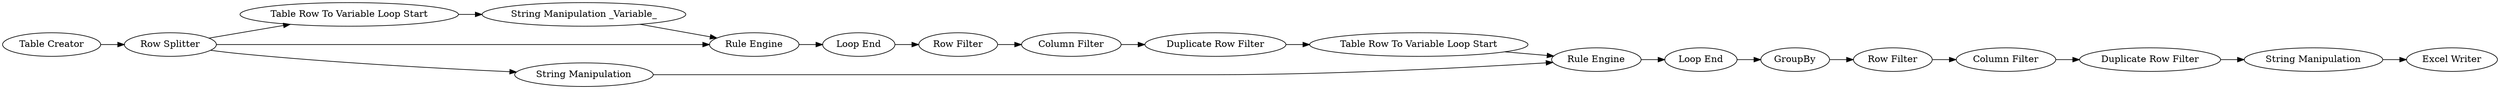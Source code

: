 digraph {
	29 -> 28
	42 -> 43
	39 -> 41
	34 -> 44
	46 -> 49
	45 -> 40
	30 -> 33
	35 -> 39
	40 -> 42
	25 -> 28
	28 -> 30
	41 -> 45
	33 -> 34
	43 -> 46
	25 -> 38
	38 -> 39
	44 -> 35
	16 -> 25
	25 -> 27
	27 -> 29
	27 [label="Table Row To Variable Loop Start"]
	49 [label="Excel Writer"]
	41 [label="Loop End"]
	25 [label="Row Splitter"]
	16 [label="Table Creator"]
	42 [label="Column Filter"]
	28 [label="Rule Engine"]
	38 [label="String Manipulation"]
	43 [label="Duplicate Row Filter"]
	35 [label="Table Row To Variable Loop Start"]
	44 [label="Duplicate Row Filter"]
	34 [label="Column Filter"]
	29 [label="String Manipulation _Variable_"]
	46 [label="String Manipulation"]
	40 [label="Row Filter"]
	39 [label="Rule Engine"]
	33 [label="Row Filter"]
	30 [label="Loop End"]
	45 [label=GroupBy]
	rankdir=LR
}

